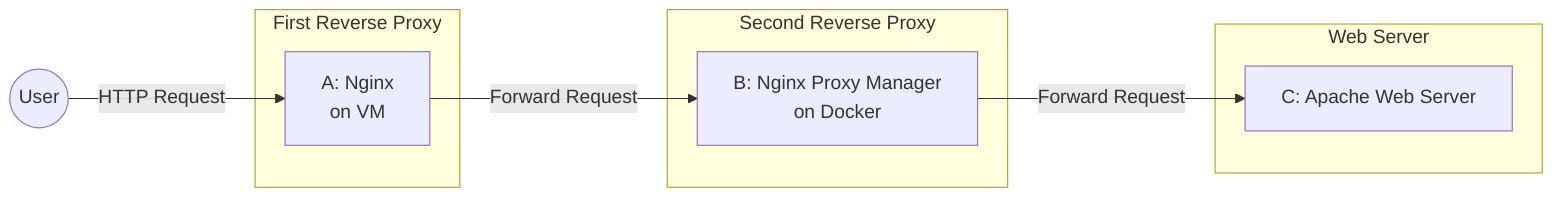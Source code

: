 graph LR
    User((User)) --> |HTTP Request| A[A: Nginx<br>on VM]
    A --> |Forward Request| B[B: Nginx Proxy Manager<br>on Docker]
    B --> |Forward Request| C[C: Apache Web Server]
    
    subgraph "First Reverse Proxy"
    A
    end
    
    subgraph "Second Reverse Proxy"
    B
    end
    
    subgraph "Web Server"
    C
    end